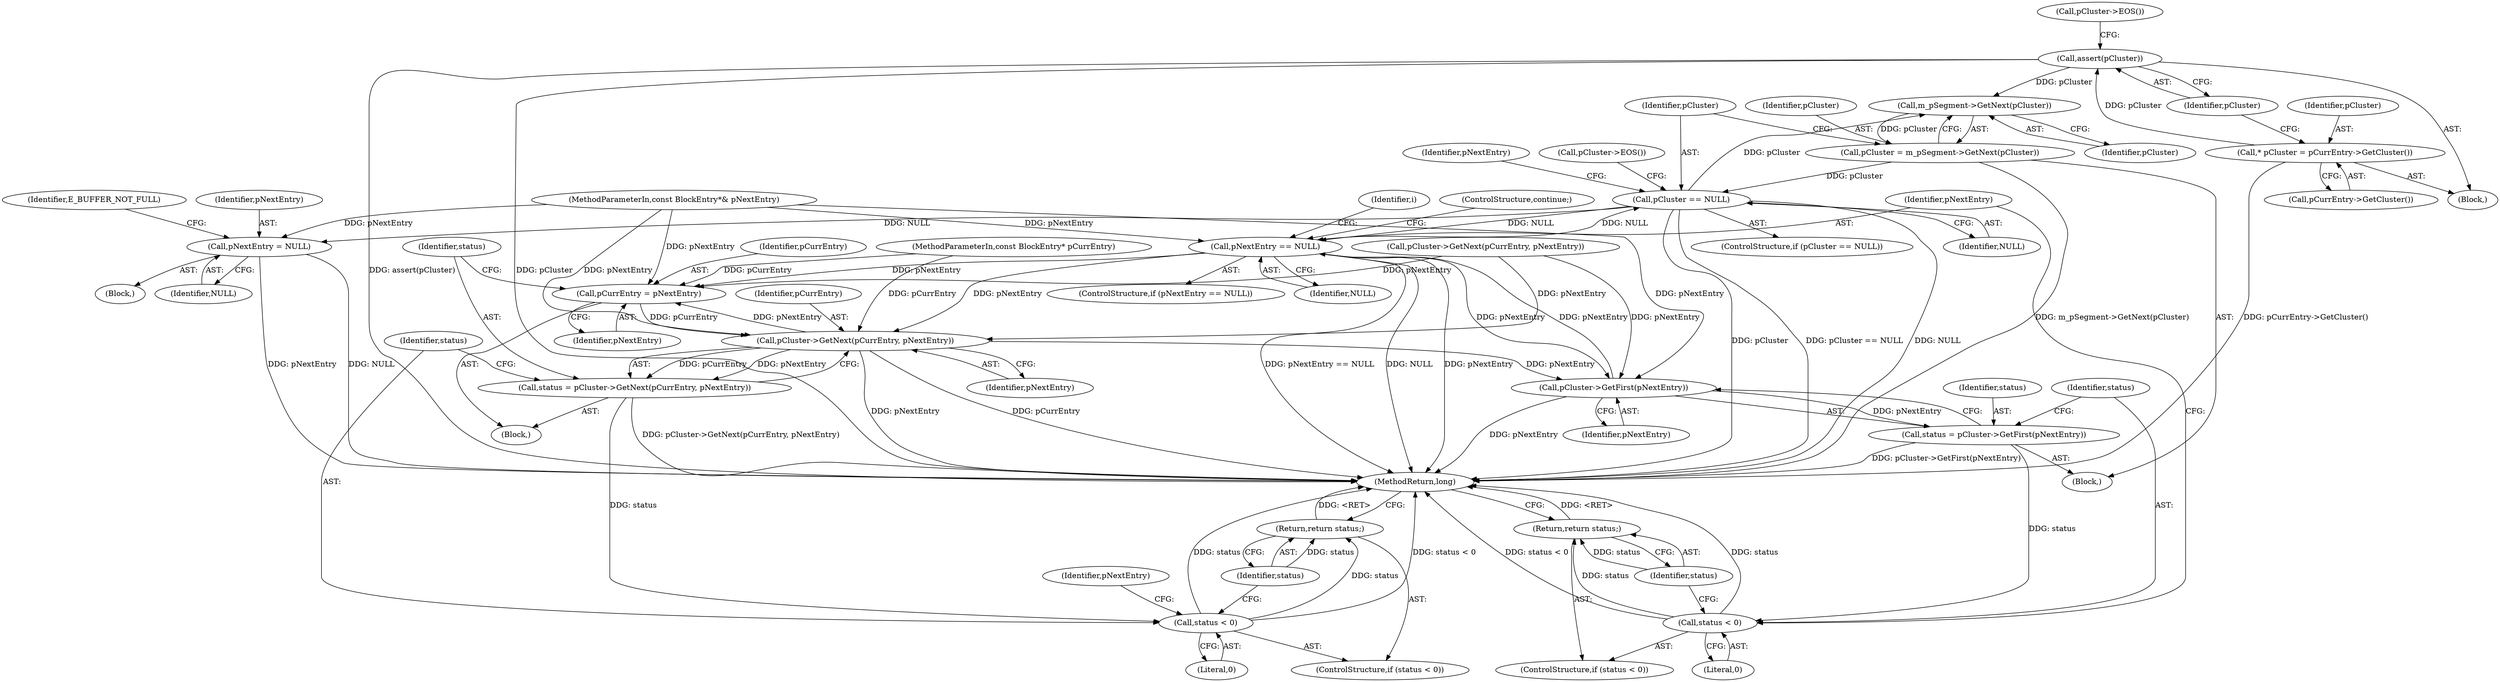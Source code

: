 digraph "0_Android_cc274e2abe8b2a6698a5c47d8aa4bb45f1f9538d_21@API" {
"1000142" [label="(Call,assert(pCluster))"];
"1000139" [label="(Call,* pCluster = pCurrEntry->GetCluster())"];
"1000197" [label="(Call,m_pSegment->GetNext(pCluster))"];
"1000195" [label="(Call,pCluster = m_pSegment->GetNext(pCluster))"];
"1000200" [label="(Call,pCluster == NULL)"];
"1000220" [label="(Call,pNextEntry = NULL)"];
"1000236" [label="(Call,pNextEntry == NULL)"];
"1000181" [label="(Call,pCurrEntry = pNextEntry)"];
"1000186" [label="(Call,pCluster->GetNext(pCurrEntry, pNextEntry))"];
"1000184" [label="(Call,status = pCluster->GetNext(pCurrEntry, pNextEntry))"];
"1000190" [label="(Call,status < 0)"];
"1000193" [label="(Return,return status;)"];
"1000227" [label="(Call,pCluster->GetFirst(pNextEntry))"];
"1000225" [label="(Call,status = pCluster->GetFirst(pNextEntry))"];
"1000230" [label="(Call,status < 0)"];
"1000233" [label="(Return,return status;)"];
"1000109" [label="(Block,)"];
"1000150" [label="(Call,pCluster->GetNext(pCurrEntry, pNextEntry))"];
"1000226" [label="(Identifier,status)"];
"1000236" [label="(Call,pNextEntry == NULL)"];
"1000143" [label="(Identifier,pCluster)"];
"1000186" [label="(Call,pCluster->GetNext(pCurrEntry, pNextEntry))"];
"1000141" [label="(Call,pCurrEntry->GetCluster())"];
"1000142" [label="(Call,assert(pCluster))"];
"1000222" [label="(Identifier,NULL)"];
"1000230" [label="(Call,status < 0)"];
"1000181" [label="(Call,pCurrEntry = pNextEntry)"];
"1000205" [label="(Identifier,pNextEntry)"];
"1000184" [label="(Call,status = pCluster->GetNext(pCurrEntry, pNextEntry))"];
"1000231" [label="(Identifier,status)"];
"1000191" [label="(Identifier,status)"];
"1000210" [label="(Call,pCluster->EOS())"];
"1000166" [label="(Identifier,pNextEntry)"];
"1000139" [label="(Call,* pCluster = pCurrEntry->GetCluster())"];
"1000235" [label="(ControlStructure,if (pNextEntry == NULL))"];
"1000183" [label="(Identifier,pNextEntry)"];
"1000140" [label="(Identifier,pCluster)"];
"1000194" [label="(Identifier,status)"];
"1000233" [label="(Return,return status;)"];
"1000241" [label="(Identifier,i)"];
"1000190" [label="(Call,status < 0)"];
"1000228" [label="(Identifier,pNextEntry)"];
"1000221" [label="(Identifier,pNextEntry)"];
"1000211" [label="(Block,)"];
"1000107" [label="(MethodParameterIn,const BlockEntry* pCurrEntry)"];
"1000193" [label="(Return,return status;)"];
"1000185" [label="(Identifier,status)"];
"1000200" [label="(Call,pCluster == NULL)"];
"1000225" [label="(Call,status = pCluster->GetFirst(pNextEntry))"];
"1000197" [label="(Call,m_pSegment->GetNext(pCluster))"];
"1000182" [label="(Identifier,pCurrEntry)"];
"1000220" [label="(Call,pNextEntry = NULL)"];
"1000189" [label="(ControlStructure,if (status < 0))"];
"1000229" [label="(ControlStructure,if (status < 0))"];
"1000167" [label="(Block,)"];
"1000198" [label="(Identifier,pCluster)"];
"1000195" [label="(Call,pCluster = m_pSegment->GetNext(pCluster))"];
"1000239" [label="(ControlStructure,continue;)"];
"1000192" [label="(Literal,0)"];
"1000238" [label="(Identifier,NULL)"];
"1000199" [label="(ControlStructure,if (pCluster == NULL))"];
"1000196" [label="(Identifier,pCluster)"];
"1000108" [label="(MethodParameterIn,const BlockEntry*& pNextEntry)"];
"1000232" [label="(Literal,0)"];
"1000234" [label="(Identifier,status)"];
"1000237" [label="(Identifier,pNextEntry)"];
"1000187" [label="(Identifier,pCurrEntry)"];
"1000202" [label="(Identifier,NULL)"];
"1000146" [label="(Call,pCluster->EOS())"];
"1000224" [label="(Identifier,E_BUFFER_NOT_FULL)"];
"1000201" [label="(Identifier,pCluster)"];
"1000188" [label="(Identifier,pNextEntry)"];
"1000252" [label="(MethodReturn,long)"];
"1000164" [label="(Block,)"];
"1000227" [label="(Call,pCluster->GetFirst(pNextEntry))"];
"1000142" -> "1000109"  [label="AST: "];
"1000142" -> "1000143"  [label="CFG: "];
"1000143" -> "1000142"  [label="AST: "];
"1000146" -> "1000142"  [label="CFG: "];
"1000142" -> "1000252"  [label="DDG: assert(pCluster)"];
"1000142" -> "1000252"  [label="DDG: pCluster"];
"1000139" -> "1000142"  [label="DDG: pCluster"];
"1000142" -> "1000197"  [label="DDG: pCluster"];
"1000139" -> "1000109"  [label="AST: "];
"1000139" -> "1000141"  [label="CFG: "];
"1000140" -> "1000139"  [label="AST: "];
"1000141" -> "1000139"  [label="AST: "];
"1000143" -> "1000139"  [label="CFG: "];
"1000139" -> "1000252"  [label="DDG: pCurrEntry->GetCluster()"];
"1000197" -> "1000195"  [label="AST: "];
"1000197" -> "1000198"  [label="CFG: "];
"1000198" -> "1000197"  [label="AST: "];
"1000195" -> "1000197"  [label="CFG: "];
"1000197" -> "1000195"  [label="DDG: pCluster"];
"1000200" -> "1000197"  [label="DDG: pCluster"];
"1000195" -> "1000164"  [label="AST: "];
"1000196" -> "1000195"  [label="AST: "];
"1000201" -> "1000195"  [label="CFG: "];
"1000195" -> "1000252"  [label="DDG: m_pSegment->GetNext(pCluster)"];
"1000195" -> "1000200"  [label="DDG: pCluster"];
"1000200" -> "1000199"  [label="AST: "];
"1000200" -> "1000202"  [label="CFG: "];
"1000201" -> "1000200"  [label="AST: "];
"1000202" -> "1000200"  [label="AST: "];
"1000205" -> "1000200"  [label="CFG: "];
"1000210" -> "1000200"  [label="CFG: "];
"1000200" -> "1000252"  [label="DDG: pCluster"];
"1000200" -> "1000252"  [label="DDG: pCluster == NULL"];
"1000200" -> "1000252"  [label="DDG: NULL"];
"1000236" -> "1000200"  [label="DDG: NULL"];
"1000200" -> "1000220"  [label="DDG: NULL"];
"1000200" -> "1000236"  [label="DDG: NULL"];
"1000220" -> "1000211"  [label="AST: "];
"1000220" -> "1000222"  [label="CFG: "];
"1000221" -> "1000220"  [label="AST: "];
"1000222" -> "1000220"  [label="AST: "];
"1000224" -> "1000220"  [label="CFG: "];
"1000220" -> "1000252"  [label="DDG: pNextEntry"];
"1000220" -> "1000252"  [label="DDG: NULL"];
"1000108" -> "1000220"  [label="DDG: pNextEntry"];
"1000236" -> "1000235"  [label="AST: "];
"1000236" -> "1000238"  [label="CFG: "];
"1000237" -> "1000236"  [label="AST: "];
"1000238" -> "1000236"  [label="AST: "];
"1000239" -> "1000236"  [label="CFG: "];
"1000241" -> "1000236"  [label="CFG: "];
"1000236" -> "1000252"  [label="DDG: pNextEntry"];
"1000236" -> "1000252"  [label="DDG: pNextEntry == NULL"];
"1000236" -> "1000252"  [label="DDG: NULL"];
"1000236" -> "1000181"  [label="DDG: pNextEntry"];
"1000236" -> "1000186"  [label="DDG: pNextEntry"];
"1000236" -> "1000227"  [label="DDG: pNextEntry"];
"1000227" -> "1000236"  [label="DDG: pNextEntry"];
"1000108" -> "1000236"  [label="DDG: pNextEntry"];
"1000181" -> "1000167"  [label="AST: "];
"1000181" -> "1000183"  [label="CFG: "];
"1000182" -> "1000181"  [label="AST: "];
"1000183" -> "1000181"  [label="AST: "];
"1000185" -> "1000181"  [label="CFG: "];
"1000186" -> "1000181"  [label="DDG: pNextEntry"];
"1000150" -> "1000181"  [label="DDG: pNextEntry"];
"1000108" -> "1000181"  [label="DDG: pNextEntry"];
"1000107" -> "1000181"  [label="DDG: pCurrEntry"];
"1000181" -> "1000186"  [label="DDG: pCurrEntry"];
"1000186" -> "1000184"  [label="AST: "];
"1000186" -> "1000188"  [label="CFG: "];
"1000187" -> "1000186"  [label="AST: "];
"1000188" -> "1000186"  [label="AST: "];
"1000184" -> "1000186"  [label="CFG: "];
"1000186" -> "1000252"  [label="DDG: pNextEntry"];
"1000186" -> "1000252"  [label="DDG: pCurrEntry"];
"1000186" -> "1000184"  [label="DDG: pCurrEntry"];
"1000186" -> "1000184"  [label="DDG: pNextEntry"];
"1000107" -> "1000186"  [label="DDG: pCurrEntry"];
"1000108" -> "1000186"  [label="DDG: pNextEntry"];
"1000150" -> "1000186"  [label="DDG: pNextEntry"];
"1000186" -> "1000227"  [label="DDG: pNextEntry"];
"1000184" -> "1000167"  [label="AST: "];
"1000185" -> "1000184"  [label="AST: "];
"1000191" -> "1000184"  [label="CFG: "];
"1000184" -> "1000252"  [label="DDG: pCluster->GetNext(pCurrEntry, pNextEntry)"];
"1000184" -> "1000190"  [label="DDG: status"];
"1000190" -> "1000189"  [label="AST: "];
"1000190" -> "1000192"  [label="CFG: "];
"1000191" -> "1000190"  [label="AST: "];
"1000192" -> "1000190"  [label="AST: "];
"1000166" -> "1000190"  [label="CFG: "];
"1000194" -> "1000190"  [label="CFG: "];
"1000190" -> "1000252"  [label="DDG: status < 0"];
"1000190" -> "1000252"  [label="DDG: status"];
"1000190" -> "1000193"  [label="DDG: status"];
"1000193" -> "1000189"  [label="AST: "];
"1000193" -> "1000194"  [label="CFG: "];
"1000194" -> "1000193"  [label="AST: "];
"1000252" -> "1000193"  [label="CFG: "];
"1000193" -> "1000252"  [label="DDG: <RET>"];
"1000194" -> "1000193"  [label="DDG: status"];
"1000227" -> "1000225"  [label="AST: "];
"1000227" -> "1000228"  [label="CFG: "];
"1000228" -> "1000227"  [label="AST: "];
"1000225" -> "1000227"  [label="CFG: "];
"1000227" -> "1000252"  [label="DDG: pNextEntry"];
"1000227" -> "1000225"  [label="DDG: pNextEntry"];
"1000150" -> "1000227"  [label="DDG: pNextEntry"];
"1000108" -> "1000227"  [label="DDG: pNextEntry"];
"1000225" -> "1000164"  [label="AST: "];
"1000226" -> "1000225"  [label="AST: "];
"1000231" -> "1000225"  [label="CFG: "];
"1000225" -> "1000252"  [label="DDG: pCluster->GetFirst(pNextEntry)"];
"1000225" -> "1000230"  [label="DDG: status"];
"1000230" -> "1000229"  [label="AST: "];
"1000230" -> "1000232"  [label="CFG: "];
"1000231" -> "1000230"  [label="AST: "];
"1000232" -> "1000230"  [label="AST: "];
"1000234" -> "1000230"  [label="CFG: "];
"1000237" -> "1000230"  [label="CFG: "];
"1000230" -> "1000252"  [label="DDG: status"];
"1000230" -> "1000252"  [label="DDG: status < 0"];
"1000230" -> "1000233"  [label="DDG: status"];
"1000233" -> "1000229"  [label="AST: "];
"1000233" -> "1000234"  [label="CFG: "];
"1000234" -> "1000233"  [label="AST: "];
"1000252" -> "1000233"  [label="CFG: "];
"1000233" -> "1000252"  [label="DDG: <RET>"];
"1000234" -> "1000233"  [label="DDG: status"];
}
